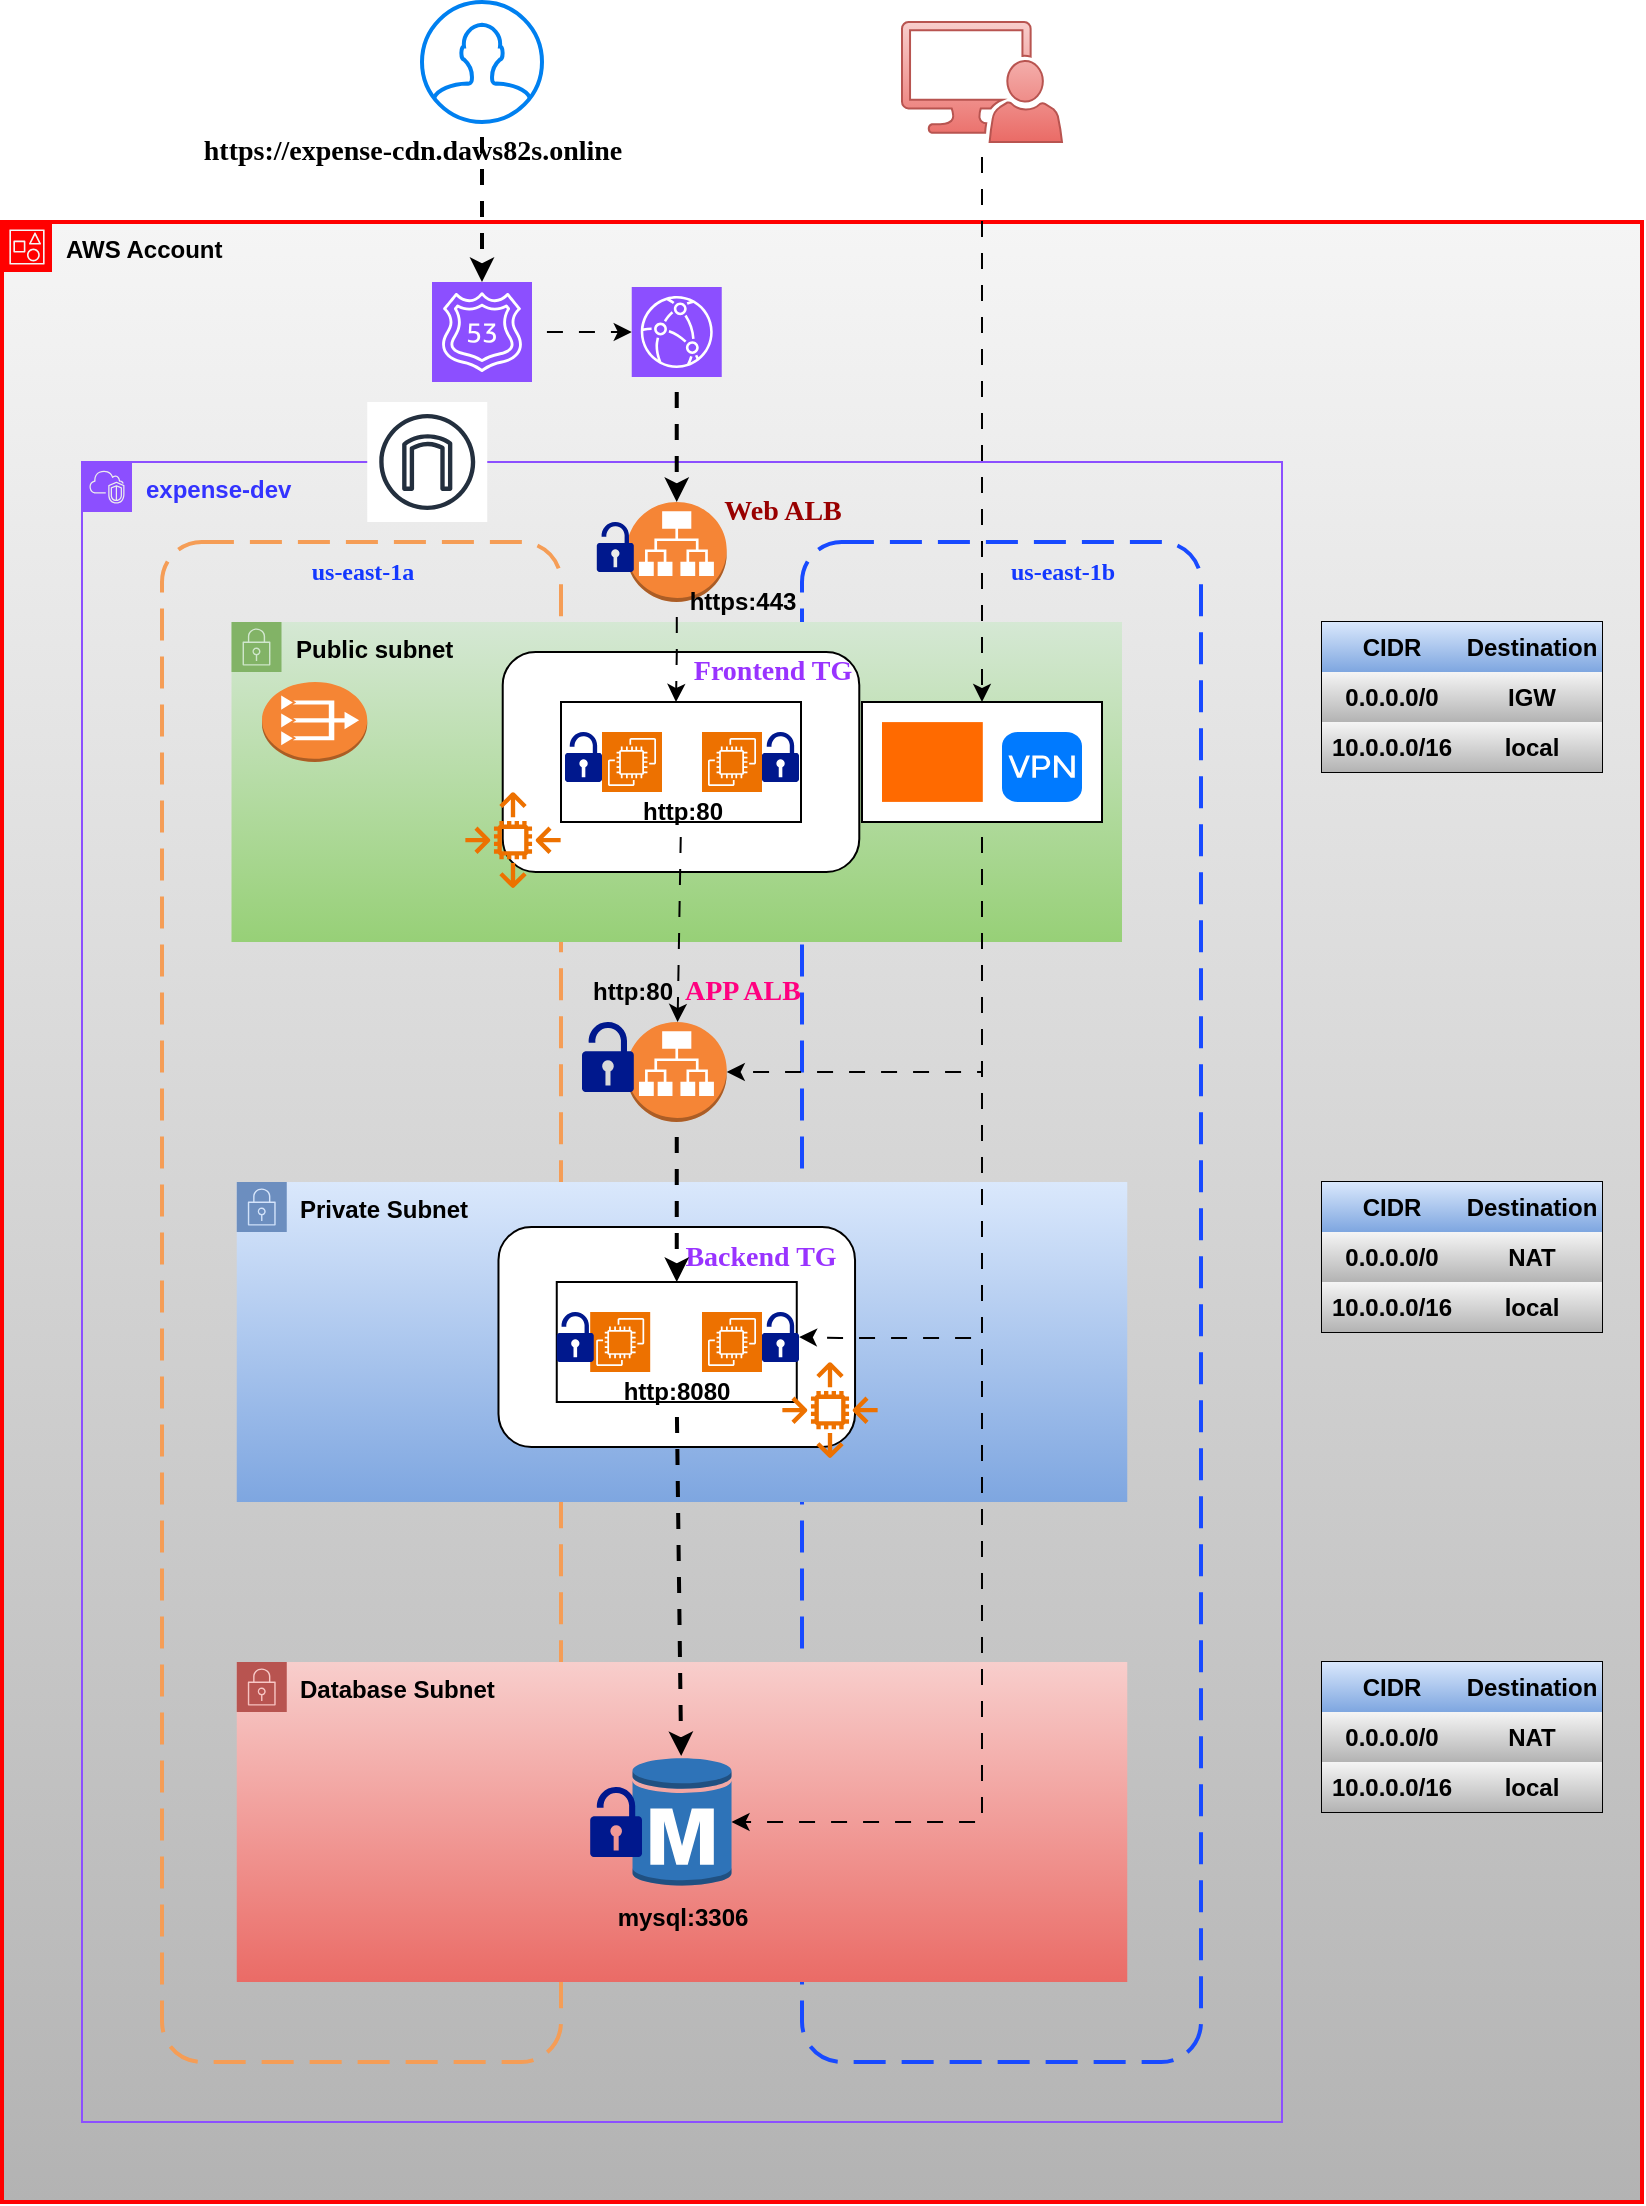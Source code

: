<mxfile version="26.0.14">
  <diagram name="Page-1" id="_oa3yF-_nfbRzwI-3MNB">
    <mxGraphModel dx="1259" dy="1755" grid="1" gridSize="10" guides="1" tooltips="1" connect="1" arrows="1" fold="1" page="1" pageScale="1" pageWidth="850" pageHeight="1100" math="0" shadow="0">
      <root>
        <mxCell id="0" />
        <mxCell id="1" parent="0" />
        <mxCell id="-kNMf-nXk1HDoBk_w1mp-1" value="&lt;b&gt;AWS Account&lt;/b&gt;" style="points=[[0,0],[0.25,0],[0.5,0],[0.75,0],[1,0],[1,0.25],[1,0.5],[1,0.75],[1,1],[0.75,1],[0.5,1],[0.25,1],[0,1],[0,0.75],[0,0.5],[0,0.25]];outlineConnect=0;html=1;whiteSpace=wrap;fontSize=12;fontStyle=0;container=1;pointerEvents=0;collapsible=0;recursiveResize=0;shape=mxgraph.aws4.group;grIcon=mxgraph.aws4.group_account;verticalAlign=top;align=left;spacingLeft=30;dashed=0;strokeWidth=2;fillColor=#f5f5f5;gradientColor=#b3b3b3;strokeColor=#FF0000;" parent="1" vertex="1">
          <mxGeometry x="80" width="820" height="990" as="geometry" />
        </mxCell>
        <mxCell id="-kNMf-nXk1HDoBk_w1mp-2" value="&lt;b&gt;&lt;font style=&quot;color: rgb(51, 51, 255);&quot;&gt;expense-dev&lt;/font&gt;&lt;/b&gt;" style="points=[[0,0],[0.25,0],[0.5,0],[0.75,0],[1,0],[1,0.25],[1,0.5],[1,0.75],[1,1],[0.75,1],[0.5,1],[0.25,1],[0,1],[0,0.75],[0,0.5],[0,0.25]];outlineConnect=0;gradientColor=none;html=1;whiteSpace=wrap;fontSize=12;fontStyle=0;container=1;pointerEvents=0;collapsible=0;recursiveResize=0;shape=mxgraph.aws4.group;grIcon=mxgraph.aws4.group_vpc2;strokeColor=#8C4FFF;fillColor=none;verticalAlign=top;align=left;spacingLeft=30;fontColor=#AAB7B8;dashed=0;" parent="-kNMf-nXk1HDoBk_w1mp-1" vertex="1">
          <mxGeometry x="40" y="120" width="600" height="830" as="geometry" />
        </mxCell>
        <mxCell id="-kNMf-nXk1HDoBk_w1mp-3" value="" style="rounded=1;arcSize=10;dashed=1;strokeColor=#F59D56;fillColor=none;gradientColor=none;dashPattern=8 4;strokeWidth=2;" parent="-kNMf-nXk1HDoBk_w1mp-2" vertex="1">
          <mxGeometry x="40" y="40" width="199.5" height="760" as="geometry" />
        </mxCell>
        <mxCell id="-kNMf-nXk1HDoBk_w1mp-4" value="" style="rounded=1;arcSize=10;dashed=1;strokeColor=#184AFF;fillColor=none;gradientColor=none;dashPattern=8 4;strokeWidth=2;" parent="-kNMf-nXk1HDoBk_w1mp-2" vertex="1">
          <mxGeometry x="360" y="40" width="199.5" height="760" as="geometry" />
        </mxCell>
        <mxCell id="-kNMf-nXk1HDoBk_w1mp-5" value="&lt;b&gt;Public subnet&lt;/b&gt;" style="points=[[0,0],[0.25,0],[0.5,0],[0.75,0],[1,0],[1,0.25],[1,0.5],[1,0.75],[1,1],[0.75,1],[0.5,1],[0.25,1],[0,1],[0,0.75],[0,0.5],[0,0.25]];outlineConnect=0;gradientColor=#97d077;html=1;whiteSpace=wrap;fontSize=12;fontStyle=0;container=1;pointerEvents=0;collapsible=0;recursiveResize=0;shape=mxgraph.aws4.group;grIcon=mxgraph.aws4.group_security_group;grStroke=0;strokeColor=#82b366;fillColor=#d5e8d4;verticalAlign=top;align=left;spacingLeft=30;dashed=0;" parent="-kNMf-nXk1HDoBk_w1mp-2" vertex="1">
          <mxGeometry x="74.75" y="80" width="445.25" height="160" as="geometry" />
        </mxCell>
        <mxCell id="YYC_tpVuf_u4fxhuyksU-6" value="" style="rounded=1;whiteSpace=wrap;html=1;" parent="-kNMf-nXk1HDoBk_w1mp-5" vertex="1">
          <mxGeometry x="135.61" y="15" width="178.28" height="110" as="geometry" />
        </mxCell>
        <mxCell id="YYC_tpVuf_u4fxhuyksU-1" value="" style="rounded=0;whiteSpace=wrap;html=1;" parent="-kNMf-nXk1HDoBk_w1mp-5" vertex="1">
          <mxGeometry x="164.75" y="40" width="120" height="60" as="geometry" />
        </mxCell>
        <mxCell id="YYC_tpVuf_u4fxhuyksU-2" value="" style="sketch=0;points=[[0,0,0],[0.25,0,0],[0.5,0,0],[0.75,0,0],[1,0,0],[0,1,0],[0.25,1,0],[0.5,1,0],[0.75,1,0],[1,1,0],[0,0.25,0],[0,0.5,0],[0,0.75,0],[1,0.25,0],[1,0.5,0],[1,0.75,0]];outlineConnect=0;fontColor=#232F3E;fillColor=#ED7100;strokeColor=#ffffff;dashed=0;verticalLabelPosition=bottom;verticalAlign=top;align=center;html=1;fontSize=12;fontStyle=0;aspect=fixed;shape=mxgraph.aws4.resourceIcon;resIcon=mxgraph.aws4.ec2;" parent="-kNMf-nXk1HDoBk_w1mp-5" vertex="1">
          <mxGeometry x="185.25" y="55" width="30" height="30" as="geometry" />
        </mxCell>
        <mxCell id="YYC_tpVuf_u4fxhuyksU-3" value="" style="sketch=0;points=[[0,0,0],[0.25,0,0],[0.5,0,0],[0.75,0,0],[1,0,0],[0,1,0],[0.25,1,0],[0.5,1,0],[0.75,1,0],[1,1,0],[0,0.25,0],[0,0.5,0],[0,0.75,0],[1,0.25,0],[1,0.5,0],[1,0.75,0]];outlineConnect=0;fontColor=#232F3E;fillColor=#ED7100;strokeColor=#ffffff;dashed=0;verticalLabelPosition=bottom;verticalAlign=top;align=center;html=1;fontSize=12;fontStyle=0;aspect=fixed;shape=mxgraph.aws4.resourceIcon;resIcon=mxgraph.aws4.ec2;" parent="-kNMf-nXk1HDoBk_w1mp-5" vertex="1">
          <mxGeometry x="235.25" y="55" width="30" height="30" as="geometry" />
        </mxCell>
        <mxCell id="YYC_tpVuf_u4fxhuyksU-4" value="" style="sketch=0;aspect=fixed;pointerEvents=1;shadow=0;dashed=0;html=1;strokeColor=none;labelPosition=center;verticalLabelPosition=bottom;verticalAlign=top;align=center;fillColor=#00188D;shape=mxgraph.mscae.enterprise.lock_unlocked" parent="-kNMf-nXk1HDoBk_w1mp-5" vertex="1">
          <mxGeometry x="166.75" y="55" width="18.5" height="25" as="geometry" />
        </mxCell>
        <mxCell id="YYC_tpVuf_u4fxhuyksU-5" value="" style="sketch=0;aspect=fixed;pointerEvents=1;shadow=0;dashed=0;html=1;strokeColor=none;labelPosition=center;verticalLabelPosition=bottom;verticalAlign=top;align=center;fillColor=#00188D;shape=mxgraph.mscae.enterprise.lock_unlocked" parent="-kNMf-nXk1HDoBk_w1mp-5" vertex="1">
          <mxGeometry x="265.25" y="55" width="18.5" height="25" as="geometry" />
        </mxCell>
        <mxCell id="YYC_tpVuf_u4fxhuyksU-7" value="" style="sketch=0;outlineConnect=0;fontColor=#232F3E;gradientColor=none;fillColor=#ED7100;strokeColor=none;dashed=0;verticalLabelPosition=bottom;verticalAlign=top;align=center;html=1;fontSize=12;fontStyle=0;aspect=fixed;pointerEvents=1;shape=mxgraph.aws4.auto_scaling2;" parent="-kNMf-nXk1HDoBk_w1mp-5" vertex="1">
          <mxGeometry x="116.75" y="85" width="48" height="48" as="geometry" />
        </mxCell>
        <mxCell id="YYC_tpVuf_u4fxhuyksU-17" value="&lt;b&gt;&lt;font style=&quot;font-size: 14px; color: rgb(153, 51, 255);&quot; face=&quot;Comic Sans MS&quot;&gt;Frontend TG&lt;/font&gt;&lt;/b&gt;" style="text;html=1;align=center;verticalAlign=middle;resizable=0;points=[];autosize=1;strokeColor=none;fillColor=none;" parent="-kNMf-nXk1HDoBk_w1mp-5" vertex="1">
          <mxGeometry x="215.25" y="10" width="110" height="30" as="geometry" />
        </mxCell>
        <mxCell id="YYC_tpVuf_u4fxhuyksU-23" value="&lt;b&gt;http:80&lt;/b&gt;" style="text;html=1;align=center;verticalAlign=middle;resizable=0;points=[];autosize=1;strokeColor=none;fillColor=none;" parent="-kNMf-nXk1HDoBk_w1mp-5" vertex="1">
          <mxGeometry x="194.75" y="80" width="60" height="30" as="geometry" />
        </mxCell>
        <mxCell id="-kNMf-nXk1HDoBk_w1mp-6" value="&lt;b&gt;Private Subnet&lt;/b&gt;" style="points=[[0,0],[0.25,0],[0.5,0],[0.75,0],[1,0],[1,0.25],[1,0.5],[1,0.75],[1,1],[0.75,1],[0.5,1],[0.25,1],[0,1],[0,0.75],[0,0.5],[0,0.25]];outlineConnect=0;gradientColor=#7ea6e0;html=1;whiteSpace=wrap;fontSize=12;fontStyle=0;container=1;pointerEvents=0;collapsible=0;recursiveResize=0;shape=mxgraph.aws4.group;grIcon=mxgraph.aws4.group_security_group;grStroke=0;strokeColor=#6c8ebf;fillColor=#dae8fc;verticalAlign=top;align=left;spacingLeft=30;dashed=0;" parent="-kNMf-nXk1HDoBk_w1mp-2" vertex="1">
          <mxGeometry x="77.38" y="360" width="445.25" height="160" as="geometry" />
        </mxCell>
        <mxCell id="Ft64ByeWx-oR6YxNVYhW-5" value="" style="rounded=1;whiteSpace=wrap;html=1;" parent="-kNMf-nXk1HDoBk_w1mp-6" vertex="1">
          <mxGeometry x="130.86" y="22.5" width="178.28" height="110" as="geometry" />
        </mxCell>
        <mxCell id="-kNMf-nXk1HDoBk_w1mp-57" value="" style="rounded=0;whiteSpace=wrap;html=1;" parent="-kNMf-nXk1HDoBk_w1mp-6" vertex="1">
          <mxGeometry x="160" y="50" width="120" height="60" as="geometry" />
        </mxCell>
        <mxCell id="-kNMf-nXk1HDoBk_w1mp-58" value="" style="sketch=0;points=[[0,0,0],[0.25,0,0],[0.5,0,0],[0.75,0,0],[1,0,0],[0,1,0],[0.25,1,0],[0.5,1,0],[0.75,1,0],[1,1,0],[0,0.25,0],[0,0.5,0],[0,0.75,0],[1,0.25,0],[1,0.5,0],[1,0.75,0]];outlineConnect=0;fontColor=#232F3E;fillColor=#ED7100;strokeColor=#ffffff;dashed=0;verticalLabelPosition=bottom;verticalAlign=top;align=center;html=1;fontSize=12;fontStyle=0;aspect=fixed;shape=mxgraph.aws4.resourceIcon;resIcon=mxgraph.aws4.ec2;" parent="-kNMf-nXk1HDoBk_w1mp-6" vertex="1">
          <mxGeometry x="176.72" y="65" width="30" height="30" as="geometry" />
        </mxCell>
        <mxCell id="-kNMf-nXk1HDoBk_w1mp-59" value="" style="sketch=0;points=[[0,0,0],[0.25,0,0],[0.5,0,0],[0.75,0,0],[1,0,0],[0,1,0],[0.25,1,0],[0.5,1,0],[0.75,1,0],[1,1,0],[0,0.25,0],[0,0.5,0],[0,0.75,0],[1,0.25,0],[1,0.5,0],[1,0.75,0]];outlineConnect=0;fontColor=#232F3E;fillColor=#ED7100;strokeColor=#ffffff;dashed=0;verticalLabelPosition=bottom;verticalAlign=top;align=center;html=1;fontSize=12;fontStyle=0;aspect=fixed;shape=mxgraph.aws4.resourceIcon;resIcon=mxgraph.aws4.ec2;" parent="-kNMf-nXk1HDoBk_w1mp-6" vertex="1">
          <mxGeometry x="232.62" y="65" width="30" height="30" as="geometry" />
        </mxCell>
        <mxCell id="Ft64ByeWx-oR6YxNVYhW-2" value="" style="sketch=0;aspect=fixed;pointerEvents=1;shadow=0;dashed=0;html=1;strokeColor=none;labelPosition=center;verticalLabelPosition=bottom;verticalAlign=top;align=center;fillColor=#00188D;shape=mxgraph.mscae.enterprise.lock_unlocked" parent="-kNMf-nXk1HDoBk_w1mp-6" vertex="1">
          <mxGeometry x="160" y="65" width="18.5" height="25" as="geometry" />
        </mxCell>
        <mxCell id="Ft64ByeWx-oR6YxNVYhW-3" value="" style="sketch=0;aspect=fixed;pointerEvents=1;shadow=0;dashed=0;html=1;strokeColor=none;labelPosition=center;verticalLabelPosition=bottom;verticalAlign=top;align=center;fillColor=#00188D;shape=mxgraph.mscae.enterprise.lock_unlocked" parent="-kNMf-nXk1HDoBk_w1mp-6" vertex="1">
          <mxGeometry x="262.62" y="65" width="18.5" height="25" as="geometry" />
        </mxCell>
        <mxCell id="Ft64ByeWx-oR6YxNVYhW-6" value="" style="sketch=0;outlineConnect=0;fontColor=#232F3E;gradientColor=none;fillColor=#ED7100;strokeColor=none;dashed=0;verticalLabelPosition=bottom;verticalAlign=top;align=center;html=1;fontSize=12;fontStyle=0;aspect=fixed;pointerEvents=1;shape=mxgraph.aws4.auto_scaling2;" parent="-kNMf-nXk1HDoBk_w1mp-6" vertex="1">
          <mxGeometry x="272.62" y="90" width="48" height="48" as="geometry" />
        </mxCell>
        <mxCell id="YYC_tpVuf_u4fxhuyksU-20" value="&lt;b&gt;&lt;font style=&quot;font-size: 14px; color: rgb(153, 51, 255);&quot; face=&quot;Comic Sans MS&quot;&gt;Backend TG&lt;/font&gt;&lt;/b&gt;" style="text;html=1;align=center;verticalAlign=middle;resizable=0;points=[];autosize=1;strokeColor=none;fillColor=none;" parent="-kNMf-nXk1HDoBk_w1mp-6" vertex="1">
          <mxGeometry x="211.72" y="22.5" width="100" height="30" as="geometry" />
        </mxCell>
        <mxCell id="YYC_tpVuf_u4fxhuyksU-25" value="&lt;b&gt;http:8080&lt;/b&gt;" style="text;html=1;align=center;verticalAlign=middle;resizable=0;points=[];autosize=1;strokeColor=none;fillColor=none;" parent="-kNMf-nXk1HDoBk_w1mp-6" vertex="1">
          <mxGeometry x="180" y="90" width="80" height="30" as="geometry" />
        </mxCell>
        <mxCell id="-kNMf-nXk1HDoBk_w1mp-7" value="&lt;b&gt;Database Subnet&lt;/b&gt;" style="points=[[0,0],[0.25,0],[0.5,0],[0.75,0],[1,0],[1,0.25],[1,0.5],[1,0.75],[1,1],[0.75,1],[0.5,1],[0.25,1],[0,1],[0,0.75],[0,0.5],[0,0.25]];outlineConnect=0;gradientColor=#ea6b66;html=1;whiteSpace=wrap;fontSize=12;fontStyle=0;container=1;pointerEvents=0;collapsible=0;recursiveResize=0;shape=mxgraph.aws4.group;grIcon=mxgraph.aws4.group_security_group;grStroke=0;strokeColor=#b85450;fillColor=#f8cecc;verticalAlign=top;align=left;spacingLeft=30;dashed=0;" parent="-kNMf-nXk1HDoBk_w1mp-2" vertex="1">
          <mxGeometry x="77.38" y="600" width="445.25" height="160" as="geometry" />
        </mxCell>
        <mxCell id="-kNMf-nXk1HDoBk_w1mp-44" value="" style="outlineConnect=0;dashed=0;verticalLabelPosition=bottom;verticalAlign=top;align=center;html=1;shape=mxgraph.aws3.rds_db_instance;fillColor=#2E73B8;gradientColor=none;" parent="-kNMf-nXk1HDoBk_w1mp-7" vertex="1">
          <mxGeometry x="197.88" y="47" width="49.5" height="66" as="geometry" />
        </mxCell>
        <mxCell id="-kNMf-nXk1HDoBk_w1mp-45" value="" style="sketch=0;aspect=fixed;pointerEvents=1;shadow=0;dashed=0;html=1;strokeColor=none;labelPosition=center;verticalLabelPosition=bottom;verticalAlign=top;align=center;fillColor=#00188D;shape=mxgraph.mscae.enterprise.lock_unlocked" parent="-kNMf-nXk1HDoBk_w1mp-7" vertex="1">
          <mxGeometry x="176.72" y="62.5" width="25.9" height="35" as="geometry" />
        </mxCell>
        <mxCell id="YYC_tpVuf_u4fxhuyksU-26" value="&lt;b&gt;mysql:3306&lt;/b&gt;" style="text;html=1;align=center;verticalAlign=middle;resizable=0;points=[];autosize=1;strokeColor=none;fillColor=none;" parent="-kNMf-nXk1HDoBk_w1mp-7" vertex="1">
          <mxGeometry x="177.63" y="113" width="90" height="30" as="geometry" />
        </mxCell>
        <mxCell id="Ft64ByeWx-oR6YxNVYhW-4" style="edgeStyle=orthogonalEdgeStyle;rounded=0;orthogonalLoop=1;jettySize=auto;html=1;entryX=0.5;entryY=0;entryDx=0;entryDy=0;flowAnimation=1;strokeWidth=2;" parent="-kNMf-nXk1HDoBk_w1mp-2" source="-kNMf-nXk1HDoBk_w1mp-46" target="-kNMf-nXk1HDoBk_w1mp-57" edge="1">
          <mxGeometry relative="1" as="geometry" />
        </mxCell>
        <mxCell id="-kNMf-nXk1HDoBk_w1mp-46" value="" style="outlineConnect=0;dashed=0;verticalLabelPosition=bottom;verticalAlign=top;align=center;html=1;shape=mxgraph.aws3.application_load_balancer;fillColor=#F58536;gradientColor=none;" parent="-kNMf-nXk1HDoBk_w1mp-2" vertex="1">
          <mxGeometry x="272.38" y="280" width="50" height="50" as="geometry" />
        </mxCell>
        <mxCell id="-kNMf-nXk1HDoBk_w1mp-47" value="" style="sketch=0;aspect=fixed;pointerEvents=1;shadow=0;dashed=0;html=1;strokeColor=none;labelPosition=center;verticalLabelPosition=bottom;verticalAlign=top;align=center;fillColor=#00188D;shape=mxgraph.mscae.enterprise.lock_unlocked" parent="-kNMf-nXk1HDoBk_w1mp-2" vertex="1">
          <mxGeometry x="250" y="280" width="25.9" height="35" as="geometry" />
        </mxCell>
        <mxCell id="-kNMf-nXk1HDoBk_w1mp-48" value="" style="rounded=0;whiteSpace=wrap;html=1;" parent="-kNMf-nXk1HDoBk_w1mp-2" vertex="1">
          <mxGeometry x="390" y="120" width="120" height="60" as="geometry" />
        </mxCell>
        <mxCell id="-kNMf-nXk1HDoBk_w1mp-49" value="" style="points=[];aspect=fixed;html=1;align=center;shadow=0;dashed=0;fillColor=#FF6A00;strokeColor=none;shape=mxgraph.alibaba_cloud.bastionhost;" parent="-kNMf-nXk1HDoBk_w1mp-2" vertex="1">
          <mxGeometry x="400" y="130.05" width="50.4" height="39.9" as="geometry" />
        </mxCell>
        <mxCell id="-kNMf-nXk1HDoBk_w1mp-50" value="" style="html=1;strokeWidth=1;shadow=0;dashed=0;shape=mxgraph.ios7.misc.vpn;fillColor=#007AFF;strokeColor=none;buttonText=;strokeColor2=#222222;fontColor=#222222;fontSize=8;verticalLabelPosition=bottom;verticalAlign=top;align=center;sketch=0;" parent="-kNMf-nXk1HDoBk_w1mp-2" vertex="1">
          <mxGeometry x="460" y="135" width="40" height="35" as="geometry" />
        </mxCell>
        <mxCell id="-kNMf-nXk1HDoBk_w1mp-51" style="edgeStyle=orthogonalEdgeStyle;rounded=0;orthogonalLoop=1;jettySize=auto;html=1;entryX=1;entryY=0.5;entryDx=0;entryDy=0;entryPerimeter=0;flowAnimation=1;" parent="-kNMf-nXk1HDoBk_w1mp-2" source="-kNMf-nXk1HDoBk_w1mp-48" target="-kNMf-nXk1HDoBk_w1mp-46" edge="1">
          <mxGeometry relative="1" as="geometry">
            <Array as="points">
              <mxPoint x="450" y="305" />
            </Array>
          </mxGeometry>
        </mxCell>
        <mxCell id="-kNMf-nXk1HDoBk_w1mp-52" style="edgeStyle=orthogonalEdgeStyle;rounded=0;orthogonalLoop=1;jettySize=auto;html=1;entryX=1;entryY=0.5;entryDx=0;entryDy=0;entryPerimeter=0;flowAnimation=1;" parent="-kNMf-nXk1HDoBk_w1mp-2" source="-kNMf-nXk1HDoBk_w1mp-48" target="-kNMf-nXk1HDoBk_w1mp-44" edge="1">
          <mxGeometry relative="1" as="geometry">
            <Array as="points">
              <mxPoint x="450" y="680" />
            </Array>
          </mxGeometry>
        </mxCell>
        <mxCell id="-kNMf-nXk1HDoBk_w1mp-55" value="&lt;b&gt;&lt;font style=&quot;color: rgb(19, 56, 255);&quot; face=&quot;Comic Sans MS&quot;&gt;us-east-1a&lt;/font&gt;&lt;/b&gt;" style="text;html=1;align=center;verticalAlign=middle;resizable=0;points=[];autosize=1;strokeColor=none;fillColor=none;" parent="-kNMf-nXk1HDoBk_w1mp-2" vertex="1">
          <mxGeometry x="94.75" y="40" width="90" height="30" as="geometry" />
        </mxCell>
        <mxCell id="-kNMf-nXk1HDoBk_w1mp-56" value="&lt;b&gt;&lt;font style=&quot;color: rgb(19, 56, 255);&quot; face=&quot;Comic Sans MS&quot;&gt;us-east-1b&lt;/font&gt;&lt;/b&gt;" style="text;html=1;align=center;verticalAlign=middle;resizable=0;points=[];autosize=1;strokeColor=none;fillColor=none;" parent="-kNMf-nXk1HDoBk_w1mp-2" vertex="1">
          <mxGeometry x="445.4" y="40" width="90" height="30" as="geometry" />
        </mxCell>
        <mxCell id="Ft64ByeWx-oR6YxNVYhW-1" value="" style="outlineConnect=0;dashed=0;verticalLabelPosition=bottom;verticalAlign=top;align=center;html=1;shape=mxgraph.aws3.vpc_nat_gateway;fillColor=#F58534;gradientColor=none;" parent="-kNMf-nXk1HDoBk_w1mp-2" vertex="1">
          <mxGeometry x="90" y="110" width="52.62" height="40" as="geometry" />
        </mxCell>
        <mxCell id="Ft64ByeWx-oR6YxNVYhW-8" value="" style="endArrow=classic;html=1;rounded=0;exitX=0.5;exitY=1;exitDx=0;exitDy=0;flowAnimation=1;strokeWidth=2;" parent="-kNMf-nXk1HDoBk_w1mp-2" source="-kNMf-nXk1HDoBk_w1mp-57" target="-kNMf-nXk1HDoBk_w1mp-44" edge="1">
          <mxGeometry width="50" height="50" relative="1" as="geometry">
            <mxPoint x="500" y="410" as="sourcePoint" />
            <mxPoint x="550" y="360" as="targetPoint" />
          </mxGeometry>
        </mxCell>
        <mxCell id="Ft64ByeWx-oR6YxNVYhW-9" style="edgeStyle=orthogonalEdgeStyle;rounded=0;orthogonalLoop=1;jettySize=auto;html=1;entryX=1;entryY=0.5;entryDx=0;entryDy=0;entryPerimeter=0;flowAnimation=1;" parent="-kNMf-nXk1HDoBk_w1mp-2" source="-kNMf-nXk1HDoBk_w1mp-48" target="Ft64ByeWx-oR6YxNVYhW-3" edge="1">
          <mxGeometry relative="1" as="geometry">
            <Array as="points">
              <mxPoint x="450" y="438" />
              <mxPoint x="379" y="438" />
            </Array>
          </mxGeometry>
        </mxCell>
        <mxCell id="Fe1JVYztoIkSO5cmFbyE-1" value="" style="outlineConnect=0;dashed=0;verticalLabelPosition=bottom;verticalAlign=top;align=center;html=1;shape=mxgraph.aws3.application_load_balancer;fillColor=#F58536;gradientColor=none;" parent="-kNMf-nXk1HDoBk_w1mp-2" vertex="1">
          <mxGeometry x="272.37" y="20" width="50" height="50" as="geometry" />
        </mxCell>
        <mxCell id="-kNMf-nXk1HDoBk_w1mp-15" value="" style="sketch=0;outlineConnect=0;fontColor=#232F3E;gradientColor=none;strokeColor=#232F3E;fillColor=#ffffff;dashed=0;verticalLabelPosition=bottom;verticalAlign=top;align=center;html=1;fontSize=12;fontStyle=0;aspect=fixed;shape=mxgraph.aws4.resourceIcon;resIcon=mxgraph.aws4.internet_gateway;" parent="-kNMf-nXk1HDoBk_w1mp-2" vertex="1">
          <mxGeometry x="142.62" y="-30" width="60" height="60" as="geometry" />
        </mxCell>
        <mxCell id="YYC_tpVuf_u4fxhuyksU-8" style="edgeStyle=orthogonalEdgeStyle;rounded=0;orthogonalLoop=1;jettySize=auto;html=1;flowAnimation=1;" parent="-kNMf-nXk1HDoBk_w1mp-2" source="Fe1JVYztoIkSO5cmFbyE-1" edge="1">
          <mxGeometry relative="1" as="geometry">
            <mxPoint x="297" y="120" as="targetPoint" />
          </mxGeometry>
        </mxCell>
        <mxCell id="YYC_tpVuf_u4fxhuyksU-10" value="" style="endArrow=classic;html=1;rounded=0;exitX=0.5;exitY=1;exitDx=0;exitDy=0;flowAnimation=1;" parent="-kNMf-nXk1HDoBk_w1mp-2" source="YYC_tpVuf_u4fxhuyksU-1" target="-kNMf-nXk1HDoBk_w1mp-46" edge="1">
          <mxGeometry width="50" height="50" relative="1" as="geometry">
            <mxPoint x="500" y="340" as="sourcePoint" />
            <mxPoint x="550" y="290" as="targetPoint" />
          </mxGeometry>
        </mxCell>
        <mxCell id="YYC_tpVuf_u4fxhuyksU-18" value="&lt;b&gt;&lt;font face=&quot;Comic Sans MS&quot; style=&quot;font-size: 14px; color: rgb(153, 0, 0);&quot;&gt;Web ALB&lt;/font&gt;&lt;/b&gt;" style="text;html=1;align=center;verticalAlign=middle;resizable=0;points=[];autosize=1;strokeColor=none;fillColor=none;" parent="-kNMf-nXk1HDoBk_w1mp-2" vertex="1">
          <mxGeometry x="305" y="10" width="90" height="30" as="geometry" />
        </mxCell>
        <mxCell id="YYC_tpVuf_u4fxhuyksU-19" value="&lt;b&gt;&lt;font style=&quot;font-size: 14px; color: rgb(255, 0, 128);&quot; face=&quot;Comic Sans MS&quot;&gt;APP ALB&lt;/font&gt;&lt;/b&gt;" style="text;html=1;align=center;verticalAlign=middle;resizable=0;points=[];autosize=1;strokeColor=none;fillColor=none;" parent="-kNMf-nXk1HDoBk_w1mp-2" vertex="1">
          <mxGeometry x="290" y="250" width="80" height="30" as="geometry" />
        </mxCell>
        <mxCell id="YYC_tpVuf_u4fxhuyksU-21" value="" style="sketch=0;aspect=fixed;pointerEvents=1;shadow=0;dashed=0;html=1;strokeColor=none;labelPosition=center;verticalLabelPosition=bottom;verticalAlign=top;align=center;fillColor=#00188D;shape=mxgraph.mscae.enterprise.lock_unlocked" parent="-kNMf-nXk1HDoBk_w1mp-2" vertex="1">
          <mxGeometry x="257.4" y="30" width="18.5" height="25" as="geometry" />
        </mxCell>
        <mxCell id="YYC_tpVuf_u4fxhuyksU-22" value="&lt;b&gt;https:443&lt;/b&gt;" style="text;html=1;align=center;verticalAlign=middle;resizable=0;points=[];autosize=1;strokeColor=none;fillColor=none;" parent="-kNMf-nXk1HDoBk_w1mp-2" vertex="1">
          <mxGeometry x="290" y="55" width="80" height="30" as="geometry" />
        </mxCell>
        <mxCell id="YYC_tpVuf_u4fxhuyksU-24" value="&lt;b&gt;http:80&lt;/b&gt;" style="text;html=1;align=center;verticalAlign=middle;resizable=0;points=[];autosize=1;strokeColor=none;fillColor=none;" parent="-kNMf-nXk1HDoBk_w1mp-2" vertex="1">
          <mxGeometry x="245" y="250" width="60" height="30" as="geometry" />
        </mxCell>
        <mxCell id="-kNMf-nXk1HDoBk_w1mp-8" value="" style="shape=table;startSize=0;container=1;collapsible=0;childLayout=tableLayout;" parent="-kNMf-nXk1HDoBk_w1mp-1" vertex="1">
          <mxGeometry x="660" y="200" width="140" height="75" as="geometry" />
        </mxCell>
        <mxCell id="-kNMf-nXk1HDoBk_w1mp-9" value="" style="shape=tableRow;horizontal=0;startSize=0;swimlaneHead=0;swimlaneBody=0;strokeColor=inherit;top=0;left=0;bottom=0;right=0;collapsible=0;dropTarget=0;fillColor=none;points=[[0,0.5],[1,0.5]];portConstraint=eastwest;" parent="-kNMf-nXk1HDoBk_w1mp-8" vertex="1">
          <mxGeometry width="140" height="25" as="geometry" />
        </mxCell>
        <mxCell id="-kNMf-nXk1HDoBk_w1mp-10" value="&lt;b&gt;CIDR&lt;/b&gt;" style="shape=partialRectangle;html=1;whiteSpace=wrap;connectable=0;strokeColor=#6c8ebf;overflow=hidden;fillColor=#dae8fc;top=0;left=0;bottom=0;right=0;pointerEvents=1;gradientColor=#7ea6e0;" parent="-kNMf-nXk1HDoBk_w1mp-9" vertex="1">
          <mxGeometry width="70" height="25" as="geometry">
            <mxRectangle width="70" height="25" as="alternateBounds" />
          </mxGeometry>
        </mxCell>
        <mxCell id="-kNMf-nXk1HDoBk_w1mp-11" value="&lt;b&gt;Destination&lt;/b&gt;" style="shape=partialRectangle;html=1;whiteSpace=wrap;connectable=0;strokeColor=#6c8ebf;overflow=hidden;fillColor=#dae8fc;top=0;left=0;bottom=0;right=0;pointerEvents=1;gradientColor=#7ea6e0;" parent="-kNMf-nXk1HDoBk_w1mp-9" vertex="1">
          <mxGeometry x="70" width="70" height="25" as="geometry">
            <mxRectangle width="70" height="25" as="alternateBounds" />
          </mxGeometry>
        </mxCell>
        <mxCell id="-kNMf-nXk1HDoBk_w1mp-12" value="" style="shape=tableRow;horizontal=0;startSize=0;swimlaneHead=0;swimlaneBody=0;strokeColor=inherit;top=0;left=0;bottom=0;right=0;collapsible=0;dropTarget=0;fillColor=none;points=[[0,0.5],[1,0.5]];portConstraint=eastwest;" parent="-kNMf-nXk1HDoBk_w1mp-8" vertex="1">
          <mxGeometry y="25" width="140" height="25" as="geometry" />
        </mxCell>
        <mxCell id="-kNMf-nXk1HDoBk_w1mp-13" value="&lt;b&gt;0.0.0.0/0&lt;/b&gt;" style="shape=partialRectangle;html=1;whiteSpace=wrap;connectable=0;strokeColor=#666666;overflow=hidden;fillColor=#f5f5f5;top=0;left=0;bottom=0;right=0;pointerEvents=1;gradientColor=#b3b3b3;" parent="-kNMf-nXk1HDoBk_w1mp-12" vertex="1">
          <mxGeometry width="70" height="25" as="geometry">
            <mxRectangle width="70" height="25" as="alternateBounds" />
          </mxGeometry>
        </mxCell>
        <mxCell id="-kNMf-nXk1HDoBk_w1mp-14" value="&lt;b&gt;IGW&lt;/b&gt;" style="shape=partialRectangle;html=1;whiteSpace=wrap;connectable=0;strokeColor=#666666;overflow=hidden;fillColor=#f5f5f5;top=0;left=0;bottom=0;right=0;pointerEvents=1;gradientColor=#b3b3b3;" parent="-kNMf-nXk1HDoBk_w1mp-12" vertex="1">
          <mxGeometry x="70" width="70" height="25" as="geometry">
            <mxRectangle width="70" height="25" as="alternateBounds" />
          </mxGeometry>
        </mxCell>
        <mxCell id="-kNMf-nXk1HDoBk_w1mp-32" style="shape=tableRow;horizontal=0;startSize=0;swimlaneHead=0;swimlaneBody=0;strokeColor=inherit;top=0;left=0;bottom=0;right=0;collapsible=0;dropTarget=0;fillColor=none;points=[[0,0.5],[1,0.5]];portConstraint=eastwest;" parent="-kNMf-nXk1HDoBk_w1mp-8" vertex="1">
          <mxGeometry y="50" width="140" height="25" as="geometry" />
        </mxCell>
        <mxCell id="-kNMf-nXk1HDoBk_w1mp-33" value="&lt;b&gt;10.0.0.0/16&lt;/b&gt;" style="shape=partialRectangle;html=1;whiteSpace=wrap;connectable=0;strokeColor=#666666;overflow=hidden;fillColor=#f5f5f5;top=0;left=0;bottom=0;right=0;pointerEvents=1;gradientColor=#b3b3b3;" parent="-kNMf-nXk1HDoBk_w1mp-32" vertex="1">
          <mxGeometry width="70" height="25" as="geometry">
            <mxRectangle width="70" height="25" as="alternateBounds" />
          </mxGeometry>
        </mxCell>
        <mxCell id="-kNMf-nXk1HDoBk_w1mp-34" value="&lt;b&gt;local&lt;/b&gt;" style="shape=partialRectangle;html=1;whiteSpace=wrap;connectable=0;strokeColor=#666666;overflow=hidden;fillColor=#f5f5f5;top=0;left=0;bottom=0;right=0;pointerEvents=1;gradientColor=#b3b3b3;" parent="-kNMf-nXk1HDoBk_w1mp-32" vertex="1">
          <mxGeometry x="70" width="70" height="25" as="geometry">
            <mxRectangle width="70" height="25" as="alternateBounds" />
          </mxGeometry>
        </mxCell>
        <mxCell id="-kNMf-nXk1HDoBk_w1mp-18" value="" style="shape=table;startSize=0;container=1;collapsible=0;childLayout=tableLayout;" parent="-kNMf-nXk1HDoBk_w1mp-1" vertex="1">
          <mxGeometry x="660" y="480" width="140" height="75" as="geometry" />
        </mxCell>
        <mxCell id="-kNMf-nXk1HDoBk_w1mp-19" value="" style="shape=tableRow;horizontal=0;startSize=0;swimlaneHead=0;swimlaneBody=0;strokeColor=inherit;top=0;left=0;bottom=0;right=0;collapsible=0;dropTarget=0;fillColor=none;points=[[0,0.5],[1,0.5]];portConstraint=eastwest;" parent="-kNMf-nXk1HDoBk_w1mp-18" vertex="1">
          <mxGeometry width="140" height="25" as="geometry" />
        </mxCell>
        <mxCell id="-kNMf-nXk1HDoBk_w1mp-20" value="&lt;b&gt;CIDR&lt;/b&gt;" style="shape=partialRectangle;html=1;whiteSpace=wrap;connectable=0;strokeColor=#6c8ebf;overflow=hidden;fillColor=#dae8fc;top=0;left=0;bottom=0;right=0;pointerEvents=1;gradientColor=#7ea6e0;" parent="-kNMf-nXk1HDoBk_w1mp-19" vertex="1">
          <mxGeometry width="70" height="25" as="geometry">
            <mxRectangle width="70" height="25" as="alternateBounds" />
          </mxGeometry>
        </mxCell>
        <mxCell id="-kNMf-nXk1HDoBk_w1mp-21" value="&lt;b&gt;Destination&lt;/b&gt;" style="shape=partialRectangle;html=1;whiteSpace=wrap;connectable=0;strokeColor=#6c8ebf;overflow=hidden;fillColor=#dae8fc;top=0;left=0;bottom=0;right=0;pointerEvents=1;gradientColor=#7ea6e0;" parent="-kNMf-nXk1HDoBk_w1mp-19" vertex="1">
          <mxGeometry x="70" width="70" height="25" as="geometry">
            <mxRectangle width="70" height="25" as="alternateBounds" />
          </mxGeometry>
        </mxCell>
        <mxCell id="-kNMf-nXk1HDoBk_w1mp-22" value="" style="shape=tableRow;horizontal=0;startSize=0;swimlaneHead=0;swimlaneBody=0;strokeColor=inherit;top=0;left=0;bottom=0;right=0;collapsible=0;dropTarget=0;fillColor=none;points=[[0,0.5],[1,0.5]];portConstraint=eastwest;" parent="-kNMf-nXk1HDoBk_w1mp-18" vertex="1">
          <mxGeometry y="25" width="140" height="25" as="geometry" />
        </mxCell>
        <mxCell id="-kNMf-nXk1HDoBk_w1mp-23" value="&lt;b&gt;0.0.0.0/0&lt;/b&gt;" style="shape=partialRectangle;html=1;whiteSpace=wrap;connectable=0;strokeColor=#666666;overflow=hidden;fillColor=#f5f5f5;top=0;left=0;bottom=0;right=0;pointerEvents=1;gradientColor=#b3b3b3;" parent="-kNMf-nXk1HDoBk_w1mp-22" vertex="1">
          <mxGeometry width="70" height="25" as="geometry">
            <mxRectangle width="70" height="25" as="alternateBounds" />
          </mxGeometry>
        </mxCell>
        <mxCell id="-kNMf-nXk1HDoBk_w1mp-24" value="&lt;b&gt;NAT&lt;/b&gt;" style="shape=partialRectangle;html=1;whiteSpace=wrap;connectable=0;strokeColor=#666666;overflow=hidden;fillColor=#f5f5f5;top=0;left=0;bottom=0;right=0;pointerEvents=1;gradientColor=#b3b3b3;" parent="-kNMf-nXk1HDoBk_w1mp-22" vertex="1">
          <mxGeometry x="70" width="70" height="25" as="geometry">
            <mxRectangle width="70" height="25" as="alternateBounds" />
          </mxGeometry>
        </mxCell>
        <mxCell id="-kNMf-nXk1HDoBk_w1mp-38" style="shape=tableRow;horizontal=0;startSize=0;swimlaneHead=0;swimlaneBody=0;strokeColor=inherit;top=0;left=0;bottom=0;right=0;collapsible=0;dropTarget=0;fillColor=none;points=[[0,0.5],[1,0.5]];portConstraint=eastwest;" parent="-kNMf-nXk1HDoBk_w1mp-18" vertex="1">
          <mxGeometry y="50" width="140" height="25" as="geometry" />
        </mxCell>
        <mxCell id="-kNMf-nXk1HDoBk_w1mp-39" value="&lt;b&gt;10.0.0.0/16&lt;/b&gt;" style="shape=partialRectangle;html=1;whiteSpace=wrap;connectable=0;strokeColor=#666666;overflow=hidden;fillColor=#f5f5f5;top=0;left=0;bottom=0;right=0;pointerEvents=1;gradientColor=#b3b3b3;" parent="-kNMf-nXk1HDoBk_w1mp-38" vertex="1">
          <mxGeometry width="70" height="25" as="geometry">
            <mxRectangle width="70" height="25" as="alternateBounds" />
          </mxGeometry>
        </mxCell>
        <mxCell id="-kNMf-nXk1HDoBk_w1mp-40" value="&lt;b&gt;local&lt;/b&gt;" style="shape=partialRectangle;html=1;whiteSpace=wrap;connectable=0;strokeColor=#666666;overflow=hidden;fillColor=#f5f5f5;top=0;left=0;bottom=0;right=0;pointerEvents=1;gradientColor=#b3b3b3;" parent="-kNMf-nXk1HDoBk_w1mp-38" vertex="1">
          <mxGeometry x="70" width="70" height="25" as="geometry">
            <mxRectangle width="70" height="25" as="alternateBounds" />
          </mxGeometry>
        </mxCell>
        <mxCell id="-kNMf-nXk1HDoBk_w1mp-25" value="" style="shape=table;startSize=0;container=1;collapsible=0;childLayout=tableLayout;" parent="-kNMf-nXk1HDoBk_w1mp-1" vertex="1">
          <mxGeometry x="660" y="720" width="140" height="75" as="geometry" />
        </mxCell>
        <mxCell id="-kNMf-nXk1HDoBk_w1mp-26" value="" style="shape=tableRow;horizontal=0;startSize=0;swimlaneHead=0;swimlaneBody=0;strokeColor=inherit;top=0;left=0;bottom=0;right=0;collapsible=0;dropTarget=0;fillColor=none;points=[[0,0.5],[1,0.5]];portConstraint=eastwest;" parent="-kNMf-nXk1HDoBk_w1mp-25" vertex="1">
          <mxGeometry width="140" height="25" as="geometry" />
        </mxCell>
        <mxCell id="-kNMf-nXk1HDoBk_w1mp-27" value="&lt;b&gt;CIDR&lt;/b&gt;" style="shape=partialRectangle;html=1;whiteSpace=wrap;connectable=0;strokeColor=#6c8ebf;overflow=hidden;fillColor=#dae8fc;top=0;left=0;bottom=0;right=0;pointerEvents=1;gradientColor=#7ea6e0;" parent="-kNMf-nXk1HDoBk_w1mp-26" vertex="1">
          <mxGeometry width="70" height="25" as="geometry">
            <mxRectangle width="70" height="25" as="alternateBounds" />
          </mxGeometry>
        </mxCell>
        <mxCell id="-kNMf-nXk1HDoBk_w1mp-28" value="&lt;b&gt;Destination&lt;/b&gt;" style="shape=partialRectangle;html=1;whiteSpace=wrap;connectable=0;strokeColor=#6c8ebf;overflow=hidden;fillColor=#dae8fc;top=0;left=0;bottom=0;right=0;pointerEvents=1;gradientColor=#7ea6e0;" parent="-kNMf-nXk1HDoBk_w1mp-26" vertex="1">
          <mxGeometry x="70" width="70" height="25" as="geometry">
            <mxRectangle width="70" height="25" as="alternateBounds" />
          </mxGeometry>
        </mxCell>
        <mxCell id="-kNMf-nXk1HDoBk_w1mp-29" value="" style="shape=tableRow;horizontal=0;startSize=0;swimlaneHead=0;swimlaneBody=0;strokeColor=inherit;top=0;left=0;bottom=0;right=0;collapsible=0;dropTarget=0;fillColor=none;points=[[0,0.5],[1,0.5]];portConstraint=eastwest;" parent="-kNMf-nXk1HDoBk_w1mp-25" vertex="1">
          <mxGeometry y="25" width="140" height="25" as="geometry" />
        </mxCell>
        <mxCell id="-kNMf-nXk1HDoBk_w1mp-30" value="&lt;b&gt;0.0.0.0/0&lt;/b&gt;" style="shape=partialRectangle;html=1;whiteSpace=wrap;connectable=0;strokeColor=#666666;overflow=hidden;fillColor=#f5f5f5;top=0;left=0;bottom=0;right=0;pointerEvents=1;gradientColor=#b3b3b3;" parent="-kNMf-nXk1HDoBk_w1mp-29" vertex="1">
          <mxGeometry width="70" height="25" as="geometry">
            <mxRectangle width="70" height="25" as="alternateBounds" />
          </mxGeometry>
        </mxCell>
        <mxCell id="-kNMf-nXk1HDoBk_w1mp-31" value="&lt;b&gt;NAT&lt;/b&gt;" style="shape=partialRectangle;html=1;whiteSpace=wrap;connectable=0;strokeColor=#666666;overflow=hidden;fillColor=#f5f5f5;top=0;left=0;bottom=0;right=0;pointerEvents=1;gradientColor=#b3b3b3;" parent="-kNMf-nXk1HDoBk_w1mp-29" vertex="1">
          <mxGeometry x="70" width="70" height="25" as="geometry">
            <mxRectangle width="70" height="25" as="alternateBounds" />
          </mxGeometry>
        </mxCell>
        <mxCell id="-kNMf-nXk1HDoBk_w1mp-41" style="shape=tableRow;horizontal=0;startSize=0;swimlaneHead=0;swimlaneBody=0;strokeColor=inherit;top=0;left=0;bottom=0;right=0;collapsible=0;dropTarget=0;fillColor=none;points=[[0,0.5],[1,0.5]];portConstraint=eastwest;" parent="-kNMf-nXk1HDoBk_w1mp-25" vertex="1">
          <mxGeometry y="50" width="140" height="25" as="geometry" />
        </mxCell>
        <mxCell id="-kNMf-nXk1HDoBk_w1mp-42" value="&lt;b&gt;10.0.0.0/16&lt;/b&gt;" style="shape=partialRectangle;html=1;whiteSpace=wrap;connectable=0;strokeColor=#666666;overflow=hidden;fillColor=#f5f5f5;top=0;left=0;bottom=0;right=0;pointerEvents=1;gradientColor=#b3b3b3;" parent="-kNMf-nXk1HDoBk_w1mp-41" vertex="1">
          <mxGeometry width="70" height="25" as="geometry">
            <mxRectangle width="70" height="25" as="alternateBounds" />
          </mxGeometry>
        </mxCell>
        <mxCell id="-kNMf-nXk1HDoBk_w1mp-43" value="&lt;b&gt;local&lt;/b&gt;" style="shape=partialRectangle;html=1;whiteSpace=wrap;connectable=0;strokeColor=#666666;overflow=hidden;fillColor=#f5f5f5;top=0;left=0;bottom=0;right=0;pointerEvents=1;gradientColor=#b3b3b3;" parent="-kNMf-nXk1HDoBk_w1mp-41" vertex="1">
          <mxGeometry x="70" width="70" height="25" as="geometry">
            <mxRectangle width="70" height="25" as="alternateBounds" />
          </mxGeometry>
        </mxCell>
        <mxCell id="lfr90MG_O4O85OSbpimu-3" style="edgeStyle=orthogonalEdgeStyle;rounded=0;orthogonalLoop=1;jettySize=auto;html=1;flowAnimation=1;" edge="1" parent="-kNMf-nXk1HDoBk_w1mp-1" source="YYC_tpVuf_u4fxhuyksU-11" target="lfr90MG_O4O85OSbpimu-1">
          <mxGeometry relative="1" as="geometry" />
        </mxCell>
        <mxCell id="YYC_tpVuf_u4fxhuyksU-11" value="" style="sketch=0;points=[[0,0,0],[0.25,0,0],[0.5,0,0],[0.75,0,0],[1,0,0],[0,1,0],[0.25,1,0],[0.5,1,0],[0.75,1,0],[1,1,0],[0,0.25,0],[0,0.5,0],[0,0.75,0],[1,0.25,0],[1,0.5,0],[1,0.75,0]];outlineConnect=0;fontColor=#232F3E;fillColor=#8C4FFF;strokeColor=#ffffff;dashed=0;verticalLabelPosition=bottom;verticalAlign=top;align=center;html=1;fontSize=12;fontStyle=0;aspect=fixed;shape=mxgraph.aws4.resourceIcon;resIcon=mxgraph.aws4.route_53;" parent="-kNMf-nXk1HDoBk_w1mp-1" vertex="1">
          <mxGeometry x="215" y="30" width="50" height="50" as="geometry" />
        </mxCell>
        <mxCell id="YYC_tpVuf_u4fxhuyksU-15" style="edgeStyle=orthogonalEdgeStyle;rounded=0;orthogonalLoop=1;jettySize=auto;html=1;entryX=0.5;entryY=0;entryDx=0;entryDy=0;entryPerimeter=0;flowAnimation=1;strokeWidth=2;" parent="-kNMf-nXk1HDoBk_w1mp-1" source="lfr90MG_O4O85OSbpimu-1" target="Fe1JVYztoIkSO5cmFbyE-1" edge="1">
          <mxGeometry relative="1" as="geometry" />
        </mxCell>
        <mxCell id="lfr90MG_O4O85OSbpimu-1" value="" style="sketch=0;points=[[0,0,0],[0.25,0,0],[0.5,0,0],[0.75,0,0],[1,0,0],[0,1,0],[0.25,1,0],[0.5,1,0],[0.75,1,0],[1,1,0],[0,0.25,0],[0,0.5,0],[0,0.75,0],[1,0.25,0],[1,0.5,0],[1,0.75,0]];outlineConnect=0;fontColor=#232F3E;fillColor=#8C4FFF;strokeColor=#ffffff;dashed=0;verticalLabelPosition=bottom;verticalAlign=top;align=center;html=1;fontSize=12;fontStyle=0;aspect=fixed;shape=mxgraph.aws4.resourceIcon;resIcon=mxgraph.aws4.cloudfront;" vertex="1" parent="-kNMf-nXk1HDoBk_w1mp-1">
          <mxGeometry x="314.87" y="32.5" width="45" height="45" as="geometry" />
        </mxCell>
        <mxCell id="-kNMf-nXk1HDoBk_w1mp-54" style="edgeStyle=orthogonalEdgeStyle;rounded=0;orthogonalLoop=1;jettySize=auto;html=1;flowAnimation=1;" parent="1" source="-kNMf-nXk1HDoBk_w1mp-53" target="-kNMf-nXk1HDoBk_w1mp-48" edge="1">
          <mxGeometry relative="1" as="geometry" />
        </mxCell>
        <mxCell id="-kNMf-nXk1HDoBk_w1mp-53" value="" style="sketch=0;pointerEvents=1;shadow=0;dashed=0;html=1;strokeColor=#b85450;labelPosition=center;verticalLabelPosition=bottom;verticalAlign=top;align=center;fillColor=#f8cecc;shape=mxgraph.mscae.system_center.admin_console;gradientColor=#ea6b66;" parent="1" vertex="1">
          <mxGeometry x="530" y="-100" width="80" height="60" as="geometry" />
        </mxCell>
        <mxCell id="YYC_tpVuf_u4fxhuyksU-12" value="" style="html=1;verticalLabelPosition=bottom;align=center;labelBackgroundColor=#ffffff;verticalAlign=top;strokeWidth=2;strokeColor=#0080F0;shadow=0;dashed=0;shape=mxgraph.ios7.icons.user;" parent="1" vertex="1">
          <mxGeometry x="290" y="-110" width="60" height="60" as="geometry" />
        </mxCell>
        <mxCell id="YYC_tpVuf_u4fxhuyksU-13" style="edgeStyle=orthogonalEdgeStyle;rounded=0;orthogonalLoop=1;jettySize=auto;html=1;entryX=0.5;entryY=0;entryDx=0;entryDy=0;entryPerimeter=0;flowAnimation=1;strokeWidth=2;" parent="1" source="YYC_tpVuf_u4fxhuyksU-12" target="YYC_tpVuf_u4fxhuyksU-11" edge="1">
          <mxGeometry relative="1" as="geometry" />
        </mxCell>
        <mxCell id="YYC_tpVuf_u4fxhuyksU-14" value="&lt;b&gt;&lt;font style=&quot;font-size: 14px;&quot; face=&quot;Comic Sans MS&quot;&gt;https://expense-cdn.daws82s.online&lt;/font&gt;&lt;/b&gt;" style="text;html=1;align=center;verticalAlign=middle;resizable=0;points=[];autosize=1;strokeColor=none;fillColor=none;" parent="1" vertex="1">
          <mxGeometry x="150" y="-50" width="270" height="30" as="geometry" />
        </mxCell>
      </root>
    </mxGraphModel>
  </diagram>
</mxfile>
